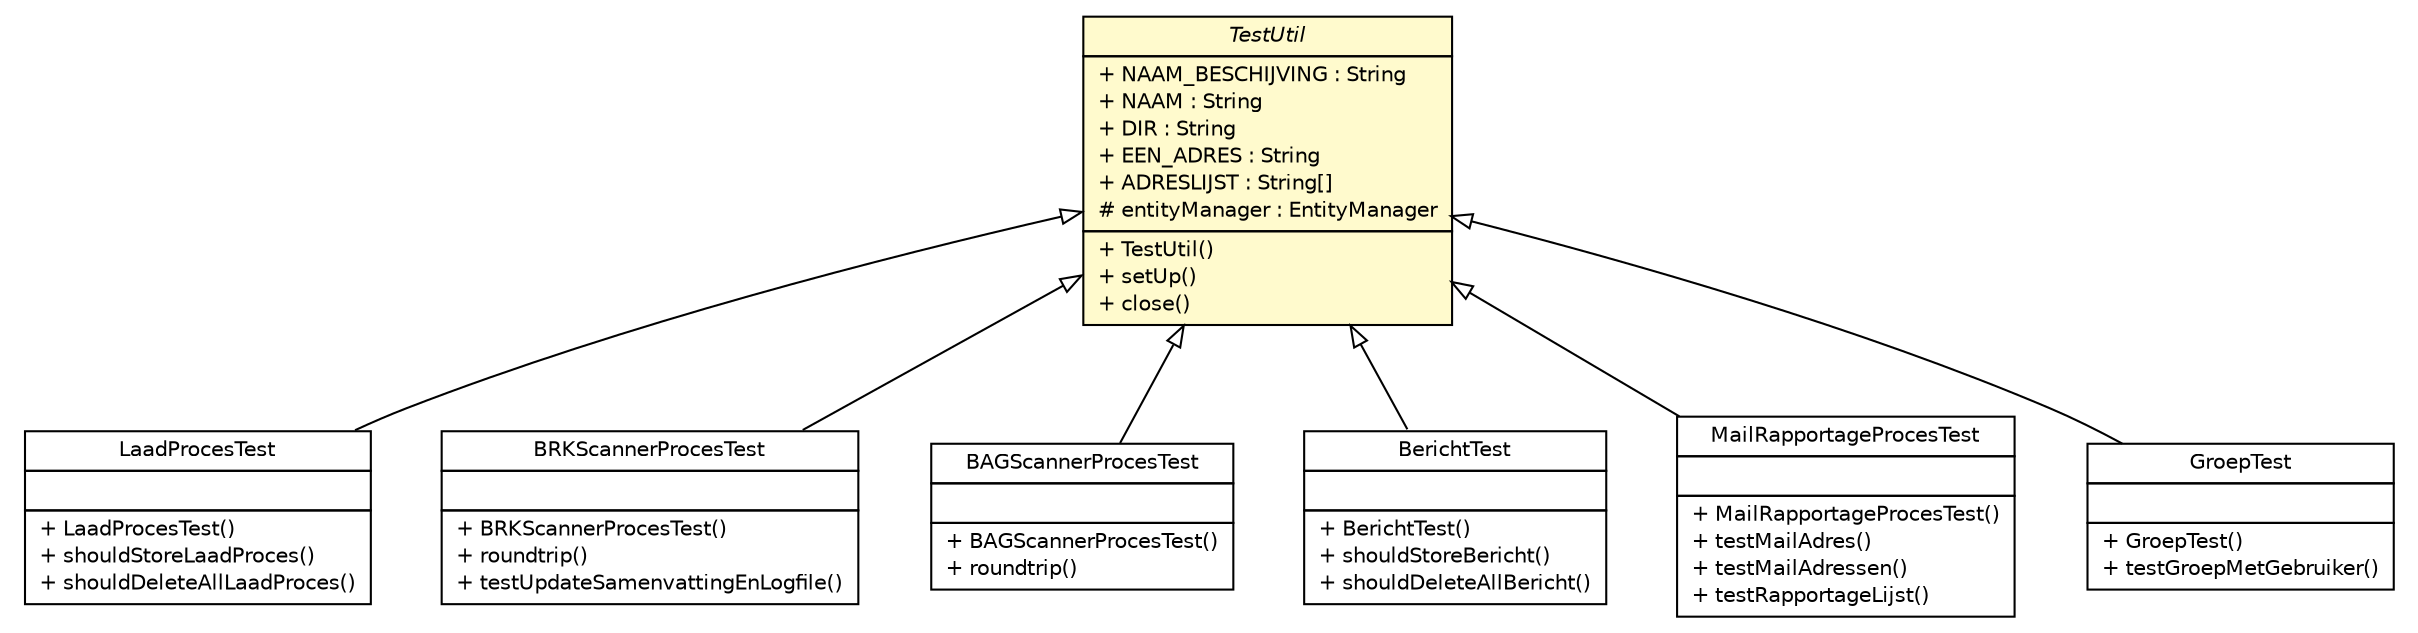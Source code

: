 #!/usr/local/bin/dot
#
# Class diagram 
# Generated by UMLGraph version R5_6-24-gf6e263 (http://www.umlgraph.org/)
#

digraph G {
	edge [fontname="Helvetica",fontsize=10,labelfontname="Helvetica",labelfontsize=10];
	node [fontname="Helvetica",fontsize=10,shape=plaintext];
	nodesep=0.25;
	ranksep=0.5;
	// nl.b3p.brmo.persistence.staging.LaadProcesTest
	c71 [label=<<table title="nl.b3p.brmo.persistence.staging.LaadProcesTest" border="0" cellborder="1" cellspacing="0" cellpadding="2" port="p" href="./staging/LaadProcesTest.html">
		<tr><td><table border="0" cellspacing="0" cellpadding="1">
<tr><td align="center" balign="center"> LaadProcesTest </td></tr>
		</table></td></tr>
		<tr><td><table border="0" cellspacing="0" cellpadding="1">
<tr><td align="left" balign="left">  </td></tr>
		</table></td></tr>
		<tr><td><table border="0" cellspacing="0" cellpadding="1">
<tr><td align="left" balign="left"> + LaadProcesTest() </td></tr>
<tr><td align="left" balign="left"> + shouldStoreLaadProces() </td></tr>
<tr><td align="left" balign="left"> + shouldDeleteAllLaadProces() </td></tr>
		</table></td></tr>
		</table>>, URL="./staging/LaadProcesTest.html", fontname="Helvetica", fontcolor="black", fontsize=10.0];
	// nl.b3p.brmo.persistence.staging.BRKScannerProcesTest
	c72 [label=<<table title="nl.b3p.brmo.persistence.staging.BRKScannerProcesTest" border="0" cellborder="1" cellspacing="0" cellpadding="2" port="p" href="./staging/BRKScannerProcesTest.html">
		<tr><td><table border="0" cellspacing="0" cellpadding="1">
<tr><td align="center" balign="center"> BRKScannerProcesTest </td></tr>
		</table></td></tr>
		<tr><td><table border="0" cellspacing="0" cellpadding="1">
<tr><td align="left" balign="left">  </td></tr>
		</table></td></tr>
		<tr><td><table border="0" cellspacing="0" cellpadding="1">
<tr><td align="left" balign="left"> + BRKScannerProcesTest() </td></tr>
<tr><td align="left" balign="left"> + roundtrip() </td></tr>
<tr><td align="left" balign="left"> + testUpdateSamenvattingEnLogfile() </td></tr>
		</table></td></tr>
		</table>>, URL="./staging/BRKScannerProcesTest.html", fontname="Helvetica", fontcolor="black", fontsize=10.0];
	// nl.b3p.brmo.persistence.staging.BAGScannerProcesTest
	c73 [label=<<table title="nl.b3p.brmo.persistence.staging.BAGScannerProcesTest" border="0" cellborder="1" cellspacing="0" cellpadding="2" port="p" href="./staging/BAGScannerProcesTest.html">
		<tr><td><table border="0" cellspacing="0" cellpadding="1">
<tr><td align="center" balign="center"> BAGScannerProcesTest </td></tr>
		</table></td></tr>
		<tr><td><table border="0" cellspacing="0" cellpadding="1">
<tr><td align="left" balign="left">  </td></tr>
		</table></td></tr>
		<tr><td><table border="0" cellspacing="0" cellpadding="1">
<tr><td align="left" balign="left"> + BAGScannerProcesTest() </td></tr>
<tr><td align="left" balign="left"> + roundtrip() </td></tr>
		</table></td></tr>
		</table>>, URL="./staging/BAGScannerProcesTest.html", fontname="Helvetica", fontcolor="black", fontsize=10.0];
	// nl.b3p.brmo.persistence.staging.BerichtTest
	c74 [label=<<table title="nl.b3p.brmo.persistence.staging.BerichtTest" border="0" cellborder="1" cellspacing="0" cellpadding="2" port="p" href="./staging/BerichtTest.html">
		<tr><td><table border="0" cellspacing="0" cellpadding="1">
<tr><td align="center" balign="center"> BerichtTest </td></tr>
		</table></td></tr>
		<tr><td><table border="0" cellspacing="0" cellpadding="1">
<tr><td align="left" balign="left">  </td></tr>
		</table></td></tr>
		<tr><td><table border="0" cellspacing="0" cellpadding="1">
<tr><td align="left" balign="left"> + BerichtTest() </td></tr>
<tr><td align="left" balign="left"> + shouldStoreBericht() </td></tr>
<tr><td align="left" balign="left"> + shouldDeleteAllBericht() </td></tr>
		</table></td></tr>
		</table>>, URL="./staging/BerichtTest.html", fontname="Helvetica", fontcolor="black", fontsize=10.0];
	// nl.b3p.brmo.persistence.staging.MailRapportageProcesTest
	c75 [label=<<table title="nl.b3p.brmo.persistence.staging.MailRapportageProcesTest" border="0" cellborder="1" cellspacing="0" cellpadding="2" port="p" href="./staging/MailRapportageProcesTest.html">
		<tr><td><table border="0" cellspacing="0" cellpadding="1">
<tr><td align="center" balign="center"> MailRapportageProcesTest </td></tr>
		</table></td></tr>
		<tr><td><table border="0" cellspacing="0" cellpadding="1">
<tr><td align="left" balign="left">  </td></tr>
		</table></td></tr>
		<tr><td><table border="0" cellspacing="0" cellpadding="1">
<tr><td align="left" balign="left"> + MailRapportageProcesTest() </td></tr>
<tr><td align="left" balign="left"> + testMailAdres() </td></tr>
<tr><td align="left" balign="left"> + testMailAdressen() </td></tr>
<tr><td align="left" balign="left"> + testRapportageLijst() </td></tr>
		</table></td></tr>
		</table>>, URL="./staging/MailRapportageProcesTest.html", fontname="Helvetica", fontcolor="black", fontsize=10.0];
	// nl.b3p.brmo.persistence.TestUtil
	c76 [label=<<table title="nl.b3p.brmo.persistence.TestUtil" border="0" cellborder="1" cellspacing="0" cellpadding="2" port="p" bgcolor="lemonChiffon" href="./TestUtil.html">
		<tr><td><table border="0" cellspacing="0" cellpadding="1">
<tr><td align="center" balign="center"><font face="Helvetica-Oblique"> TestUtil </font></td></tr>
		</table></td></tr>
		<tr><td><table border="0" cellspacing="0" cellpadding="1">
<tr><td align="left" balign="left"> + NAAM_BESCHIJVING : String </td></tr>
<tr><td align="left" balign="left"> + NAAM : String </td></tr>
<tr><td align="left" balign="left"> + DIR : String </td></tr>
<tr><td align="left" balign="left"> + EEN_ADRES : String </td></tr>
<tr><td align="left" balign="left"> + ADRESLIJST : String[] </td></tr>
<tr><td align="left" balign="left"> # entityManager : EntityManager </td></tr>
		</table></td></tr>
		<tr><td><table border="0" cellspacing="0" cellpadding="1">
<tr><td align="left" balign="left"> + TestUtil() </td></tr>
<tr><td align="left" balign="left"> + setUp() </td></tr>
<tr><td align="left" balign="left"> + close() </td></tr>
		</table></td></tr>
		</table>>, URL="./TestUtil.html", fontname="Helvetica", fontcolor="black", fontsize=10.0];
	// nl.b3p.brmo.persistence.auth.GroepTest
	c77 [label=<<table title="nl.b3p.brmo.persistence.auth.GroepTest" border="0" cellborder="1" cellspacing="0" cellpadding="2" port="p" href="./auth/GroepTest.html">
		<tr><td><table border="0" cellspacing="0" cellpadding="1">
<tr><td align="center" balign="center"> GroepTest </td></tr>
		</table></td></tr>
		<tr><td><table border="0" cellspacing="0" cellpadding="1">
<tr><td align="left" balign="left">  </td></tr>
		</table></td></tr>
		<tr><td><table border="0" cellspacing="0" cellpadding="1">
<tr><td align="left" balign="left"> + GroepTest() </td></tr>
<tr><td align="left" balign="left"> + testGroepMetGebruiker() </td></tr>
		</table></td></tr>
		</table>>, URL="./auth/GroepTest.html", fontname="Helvetica", fontcolor="black", fontsize=10.0];
	//nl.b3p.brmo.persistence.staging.LaadProcesTest extends nl.b3p.brmo.persistence.TestUtil
	c76:p -> c71:p [dir=back,arrowtail=empty];
	//nl.b3p.brmo.persistence.staging.BRKScannerProcesTest extends nl.b3p.brmo.persistence.TestUtil
	c76:p -> c72:p [dir=back,arrowtail=empty];
	//nl.b3p.brmo.persistence.staging.BAGScannerProcesTest extends nl.b3p.brmo.persistence.TestUtil
	c76:p -> c73:p [dir=back,arrowtail=empty];
	//nl.b3p.brmo.persistence.staging.BerichtTest extends nl.b3p.brmo.persistence.TestUtil
	c76:p -> c74:p [dir=back,arrowtail=empty];
	//nl.b3p.brmo.persistence.staging.MailRapportageProcesTest extends nl.b3p.brmo.persistence.TestUtil
	c76:p -> c75:p [dir=back,arrowtail=empty];
	//nl.b3p.brmo.persistence.auth.GroepTest extends nl.b3p.brmo.persistence.TestUtil
	c76:p -> c77:p [dir=back,arrowtail=empty];
}


